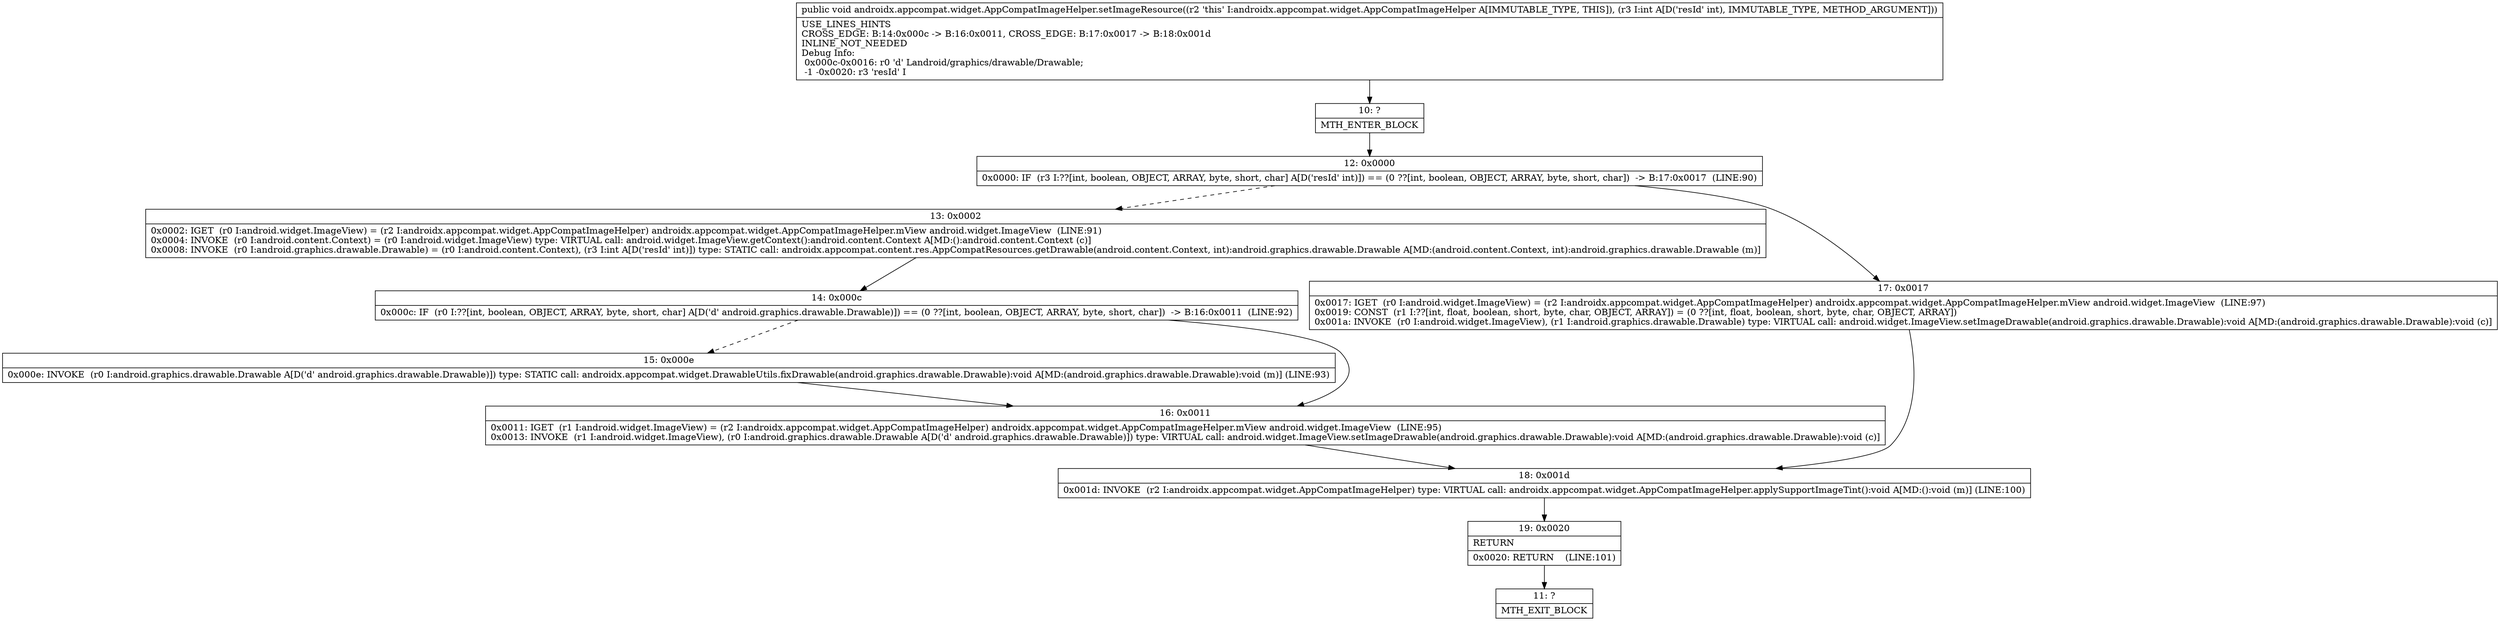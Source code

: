 digraph "CFG forandroidx.appcompat.widget.AppCompatImageHelper.setImageResource(I)V" {
Node_10 [shape=record,label="{10\:\ ?|MTH_ENTER_BLOCK\l}"];
Node_12 [shape=record,label="{12\:\ 0x0000|0x0000: IF  (r3 I:??[int, boolean, OBJECT, ARRAY, byte, short, char] A[D('resId' int)]) == (0 ??[int, boolean, OBJECT, ARRAY, byte, short, char])  \-\> B:17:0x0017  (LINE:90)\l}"];
Node_13 [shape=record,label="{13\:\ 0x0002|0x0002: IGET  (r0 I:android.widget.ImageView) = (r2 I:androidx.appcompat.widget.AppCompatImageHelper) androidx.appcompat.widget.AppCompatImageHelper.mView android.widget.ImageView  (LINE:91)\l0x0004: INVOKE  (r0 I:android.content.Context) = (r0 I:android.widget.ImageView) type: VIRTUAL call: android.widget.ImageView.getContext():android.content.Context A[MD:():android.content.Context (c)]\l0x0008: INVOKE  (r0 I:android.graphics.drawable.Drawable) = (r0 I:android.content.Context), (r3 I:int A[D('resId' int)]) type: STATIC call: androidx.appcompat.content.res.AppCompatResources.getDrawable(android.content.Context, int):android.graphics.drawable.Drawable A[MD:(android.content.Context, int):android.graphics.drawable.Drawable (m)]\l}"];
Node_14 [shape=record,label="{14\:\ 0x000c|0x000c: IF  (r0 I:??[int, boolean, OBJECT, ARRAY, byte, short, char] A[D('d' android.graphics.drawable.Drawable)]) == (0 ??[int, boolean, OBJECT, ARRAY, byte, short, char])  \-\> B:16:0x0011  (LINE:92)\l}"];
Node_15 [shape=record,label="{15\:\ 0x000e|0x000e: INVOKE  (r0 I:android.graphics.drawable.Drawable A[D('d' android.graphics.drawable.Drawable)]) type: STATIC call: androidx.appcompat.widget.DrawableUtils.fixDrawable(android.graphics.drawable.Drawable):void A[MD:(android.graphics.drawable.Drawable):void (m)] (LINE:93)\l}"];
Node_16 [shape=record,label="{16\:\ 0x0011|0x0011: IGET  (r1 I:android.widget.ImageView) = (r2 I:androidx.appcompat.widget.AppCompatImageHelper) androidx.appcompat.widget.AppCompatImageHelper.mView android.widget.ImageView  (LINE:95)\l0x0013: INVOKE  (r1 I:android.widget.ImageView), (r0 I:android.graphics.drawable.Drawable A[D('d' android.graphics.drawable.Drawable)]) type: VIRTUAL call: android.widget.ImageView.setImageDrawable(android.graphics.drawable.Drawable):void A[MD:(android.graphics.drawable.Drawable):void (c)]\l}"];
Node_18 [shape=record,label="{18\:\ 0x001d|0x001d: INVOKE  (r2 I:androidx.appcompat.widget.AppCompatImageHelper) type: VIRTUAL call: androidx.appcompat.widget.AppCompatImageHelper.applySupportImageTint():void A[MD:():void (m)] (LINE:100)\l}"];
Node_19 [shape=record,label="{19\:\ 0x0020|RETURN\l|0x0020: RETURN    (LINE:101)\l}"];
Node_11 [shape=record,label="{11\:\ ?|MTH_EXIT_BLOCK\l}"];
Node_17 [shape=record,label="{17\:\ 0x0017|0x0017: IGET  (r0 I:android.widget.ImageView) = (r2 I:androidx.appcompat.widget.AppCompatImageHelper) androidx.appcompat.widget.AppCompatImageHelper.mView android.widget.ImageView  (LINE:97)\l0x0019: CONST  (r1 I:??[int, float, boolean, short, byte, char, OBJECT, ARRAY]) = (0 ??[int, float, boolean, short, byte, char, OBJECT, ARRAY]) \l0x001a: INVOKE  (r0 I:android.widget.ImageView), (r1 I:android.graphics.drawable.Drawable) type: VIRTUAL call: android.widget.ImageView.setImageDrawable(android.graphics.drawable.Drawable):void A[MD:(android.graphics.drawable.Drawable):void (c)]\l}"];
MethodNode[shape=record,label="{public void androidx.appcompat.widget.AppCompatImageHelper.setImageResource((r2 'this' I:androidx.appcompat.widget.AppCompatImageHelper A[IMMUTABLE_TYPE, THIS]), (r3 I:int A[D('resId' int), IMMUTABLE_TYPE, METHOD_ARGUMENT]))  | USE_LINES_HINTS\lCROSS_EDGE: B:14:0x000c \-\> B:16:0x0011, CROSS_EDGE: B:17:0x0017 \-\> B:18:0x001d\lINLINE_NOT_NEEDED\lDebug Info:\l  0x000c\-0x0016: r0 'd' Landroid\/graphics\/drawable\/Drawable;\l  \-1 \-0x0020: r3 'resId' I\l}"];
MethodNode -> Node_10;Node_10 -> Node_12;
Node_12 -> Node_13[style=dashed];
Node_12 -> Node_17;
Node_13 -> Node_14;
Node_14 -> Node_15[style=dashed];
Node_14 -> Node_16;
Node_15 -> Node_16;
Node_16 -> Node_18;
Node_18 -> Node_19;
Node_19 -> Node_11;
Node_17 -> Node_18;
}

